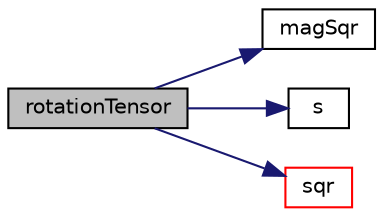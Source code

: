 digraph "rotationTensor"
{
  bgcolor="transparent";
  edge [fontname="Helvetica",fontsize="10",labelfontname="Helvetica",labelfontsize="10"];
  node [fontname="Helvetica",fontsize="10",shape=record];
  rankdir="LR";
  Node142042 [label="rotationTensor",height=0.2,width=0.4,color="black", fillcolor="grey75", style="filled", fontcolor="black"];
  Node142042 -> Node142043 [color="midnightblue",fontsize="10",style="solid",fontname="Helvetica"];
  Node142043 [label="magSqr",height=0.2,width=0.4,color="black",URL="$a21851.html#ae6fff2c6981e6d9618aa5038e69def6e"];
  Node142042 -> Node142044 [color="midnightblue",fontsize="10",style="solid",fontname="Helvetica"];
  Node142044 [label="s",height=0.2,width=0.4,color="black",URL="$a19343.html#abb9c4233033fad2ad0206cd4adad3b9f"];
  Node142042 -> Node142045 [color="midnightblue",fontsize="10",style="solid",fontname="Helvetica"];
  Node142045 [label="sqr",height=0.2,width=0.4,color="red",URL="$a21851.html#a277dc11c581d53826ab5090b08f3b17b"];
}
